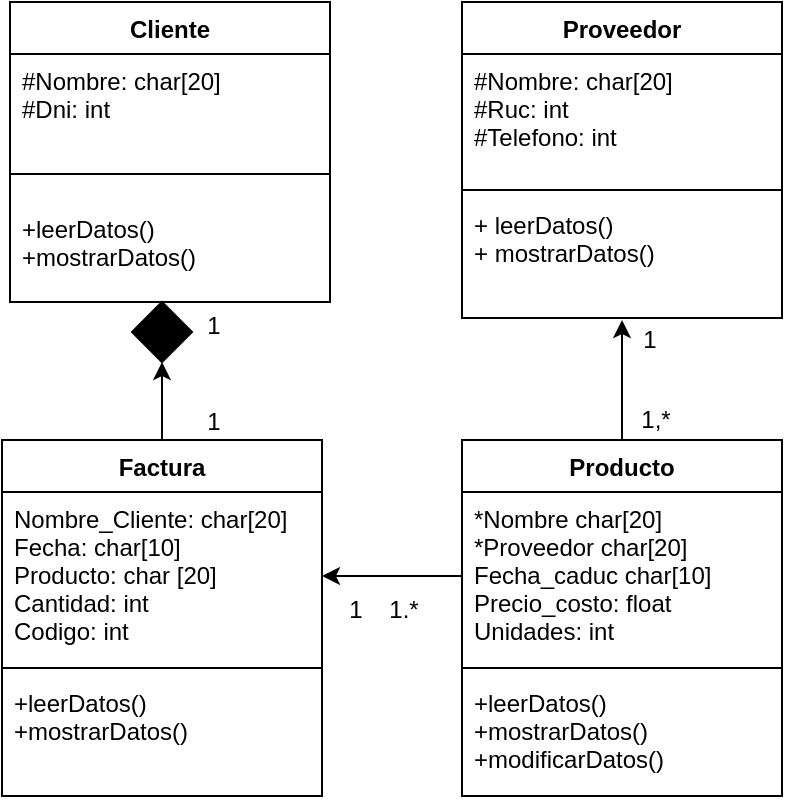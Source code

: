 <mxfile version="14.4.3" type="device"><diagram id="kVDLIZGOPLppm2sbQoKy" name="Page-1"><mxGraphModel dx="942" dy="614" grid="1" gridSize="10" guides="1" tooltips="1" connect="1" arrows="1" fold="1" page="1" pageScale="1" pageWidth="827" pageHeight="1169" math="0" shadow="0"><root><mxCell id="0"/><mxCell id="1" parent="0"/><mxCell id="tWRsa8adTqdtirZex_XT-1" value="Cliente" style="swimlane;fontStyle=1;align=center;verticalAlign=top;childLayout=stackLayout;horizontal=1;startSize=26;horizontalStack=0;resizeParent=1;resizeParentMax=0;resizeLast=0;collapsible=1;marginBottom=0;" parent="1" vertex="1"><mxGeometry x="214" y="280" width="160" height="150" as="geometry"/></mxCell><mxCell id="tWRsa8adTqdtirZex_XT-2" value="#Nombre: char[20]&#10;#Dni: int&#10;&#10;" style="text;strokeColor=none;fillColor=none;align=left;verticalAlign=top;spacingLeft=4;spacingRight=4;overflow=hidden;rotatable=0;points=[[0,0.5],[1,0.5]];portConstraint=eastwest;" parent="tWRsa8adTqdtirZex_XT-1" vertex="1"><mxGeometry y="26" width="160" height="46" as="geometry"/></mxCell><mxCell id="tWRsa8adTqdtirZex_XT-3" value="" style="line;strokeWidth=1;fillColor=none;align=left;verticalAlign=middle;spacingTop=-1;spacingLeft=3;spacingRight=3;rotatable=0;labelPosition=right;points=[];portConstraint=eastwest;" parent="tWRsa8adTqdtirZex_XT-1" vertex="1"><mxGeometry y="72" width="160" height="28" as="geometry"/></mxCell><mxCell id="tWRsa8adTqdtirZex_XT-4" value="+leerDatos()&#10;+mostrarDatos()" style="text;strokeColor=none;fillColor=none;align=left;verticalAlign=top;spacingLeft=4;spacingRight=4;overflow=hidden;rotatable=0;points=[[0,0.5],[1,0.5]];portConstraint=eastwest;" parent="tWRsa8adTqdtirZex_XT-1" vertex="1"><mxGeometry y="100" width="160" height="50" as="geometry"/></mxCell><mxCell id="_oU_sPx9YYRMb7i4Yp6y-6" style="edgeStyle=orthogonalEdgeStyle;rounded=0;orthogonalLoop=1;jettySize=auto;html=1;entryX=0.5;entryY=1.017;entryDx=0;entryDy=0;entryPerimeter=0;" parent="1" source="tWRsa8adTqdtirZex_XT-37" target="tWRsa8adTqdtirZex_XT-62" edge="1"><mxGeometry relative="1" as="geometry"/></mxCell><mxCell id="tWRsa8adTqdtirZex_XT-37" value="Producto" style="swimlane;fontStyle=1;align=center;verticalAlign=top;childLayout=stackLayout;horizontal=1;startSize=26;horizontalStack=0;resizeParent=1;resizeParentMax=0;resizeLast=0;collapsible=1;marginBottom=0;" parent="1" vertex="1"><mxGeometry x="440" y="499" width="160" height="178" as="geometry"/></mxCell><mxCell id="tWRsa8adTqdtirZex_XT-38" value="*Nombre char[20]&#10;*Proveedor char[20]&#10;Fecha_caduc char[10]&#10;Precio_costo: float&#10;Unidades: int" style="text;strokeColor=none;fillColor=none;align=left;verticalAlign=top;spacingLeft=4;spacingRight=4;overflow=hidden;rotatable=0;points=[[0,0.5],[1,0.5]];portConstraint=eastwest;" parent="tWRsa8adTqdtirZex_XT-37" vertex="1"><mxGeometry y="26" width="160" height="84" as="geometry"/></mxCell><mxCell id="tWRsa8adTqdtirZex_XT-39" value="" style="line;strokeWidth=1;fillColor=none;align=left;verticalAlign=middle;spacingTop=-1;spacingLeft=3;spacingRight=3;rotatable=0;labelPosition=right;points=[];portConstraint=eastwest;" parent="tWRsa8adTqdtirZex_XT-37" vertex="1"><mxGeometry y="110" width="160" height="8" as="geometry"/></mxCell><mxCell id="tWRsa8adTqdtirZex_XT-40" value="+leerDatos()&#10;+mostrarDatos()&#10;+modificarDatos()" style="text;strokeColor=none;fillColor=none;align=left;verticalAlign=top;spacingLeft=4;spacingRight=4;overflow=hidden;rotatable=0;points=[[0,0.5],[1,0.5]];portConstraint=eastwest;" parent="tWRsa8adTqdtirZex_XT-37" vertex="1"><mxGeometry y="118" width="160" height="60" as="geometry"/></mxCell><mxCell id="_oU_sPx9YYRMb7i4Yp6y-3" value="" style="edgeStyle=orthogonalEdgeStyle;rounded=0;orthogonalLoop=1;jettySize=auto;html=1;" parent="1" source="tWRsa8adTqdtirZex_XT-42" target="tWRsa8adTqdtirZex_XT-49" edge="1"><mxGeometry relative="1" as="geometry"/></mxCell><mxCell id="tWRsa8adTqdtirZex_XT-42" value="Factura" style="swimlane;fontStyle=1;align=center;verticalAlign=top;childLayout=stackLayout;horizontal=1;startSize=26;horizontalStack=0;resizeParent=1;resizeParentMax=0;resizeLast=0;collapsible=1;marginBottom=0;" parent="1" vertex="1"><mxGeometry x="210" y="499" width="160" height="178" as="geometry"/></mxCell><mxCell id="tWRsa8adTqdtirZex_XT-43" value="Nombre_Cliente: char[20] &#10;Fecha: char[10] &#10;Producto: char [20]&#10;Cantidad: int&#10;Codigo: int&#10; " style="text;strokeColor=none;fillColor=none;align=left;verticalAlign=top;spacingLeft=4;spacingRight=4;overflow=hidden;rotatable=0;points=[[0,0.5],[1,0.5]];portConstraint=eastwest;" parent="tWRsa8adTqdtirZex_XT-42" vertex="1"><mxGeometry y="26" width="160" height="84" as="geometry"/></mxCell><mxCell id="tWRsa8adTqdtirZex_XT-44" value="" style="line;strokeWidth=1;fillColor=none;align=left;verticalAlign=middle;spacingTop=-1;spacingLeft=3;spacingRight=3;rotatable=0;labelPosition=right;points=[];portConstraint=eastwest;" parent="tWRsa8adTqdtirZex_XT-42" vertex="1"><mxGeometry y="110" width="160" height="8" as="geometry"/></mxCell><mxCell id="tWRsa8adTqdtirZex_XT-45" value="+leerDatos()&#10;+mostrarDatos()" style="text;strokeColor=none;fillColor=none;align=left;verticalAlign=top;spacingLeft=4;spacingRight=4;overflow=hidden;rotatable=0;points=[[0,0.5],[1,0.5]];portConstraint=eastwest;" parent="tWRsa8adTqdtirZex_XT-42" vertex="1"><mxGeometry y="118" width="160" height="60" as="geometry"/></mxCell><mxCell id="tWRsa8adTqdtirZex_XT-48" style="edgeStyle=orthogonalEdgeStyle;rounded=0;orthogonalLoop=1;jettySize=auto;html=1;" parent="1" source="tWRsa8adTqdtirZex_XT-38" target="tWRsa8adTqdtirZex_XT-43" edge="1"><mxGeometry relative="1" as="geometry"/></mxCell><mxCell id="tWRsa8adTqdtirZex_XT-50" value="1&amp;nbsp; &amp;nbsp; 1.*" style="text;html=1;strokeColor=none;fillColor=none;align=center;verticalAlign=middle;whiteSpace=wrap;rounded=0;" parent="1" vertex="1"><mxGeometry x="381" y="574" width="40" height="20" as="geometry"/></mxCell><mxCell id="tWRsa8adTqdtirZex_XT-56" value="1" style="text;html=1;strokeColor=none;fillColor=none;align=center;verticalAlign=middle;whiteSpace=wrap;rounded=0;" parent="1" vertex="1"><mxGeometry x="514" y="439" width="40" height="20" as="geometry"/></mxCell><mxCell id="tWRsa8adTqdtirZex_XT-58" value="1,*" style="text;html=1;strokeColor=none;fillColor=none;align=center;verticalAlign=middle;whiteSpace=wrap;rounded=0;" parent="1" vertex="1"><mxGeometry x="517" y="479" width="40" height="20" as="geometry"/></mxCell><mxCell id="tWRsa8adTqdtirZex_XT-59" value="Proveedor" style="swimlane;fontStyle=1;align=center;verticalAlign=top;childLayout=stackLayout;horizontal=1;startSize=26;horizontalStack=0;resizeParent=1;resizeParentMax=0;resizeLast=0;collapsible=1;marginBottom=0;" parent="1" vertex="1"><mxGeometry x="440" y="280" width="160" height="158" as="geometry"/></mxCell><mxCell id="tWRsa8adTqdtirZex_XT-60" value="#Nombre: char[20]&#10;#Ruc: int&#10;#Telefono: int&#10;" style="text;strokeColor=none;fillColor=none;align=left;verticalAlign=top;spacingLeft=4;spacingRight=4;overflow=hidden;rotatable=0;points=[[0,0.5],[1,0.5]];portConstraint=eastwest;" parent="tWRsa8adTqdtirZex_XT-59" vertex="1"><mxGeometry y="26" width="160" height="64" as="geometry"/></mxCell><mxCell id="tWRsa8adTqdtirZex_XT-61" value="" style="line;strokeWidth=1;fillColor=none;align=left;verticalAlign=middle;spacingTop=-1;spacingLeft=3;spacingRight=3;rotatable=0;labelPosition=right;points=[];portConstraint=eastwest;" parent="tWRsa8adTqdtirZex_XT-59" vertex="1"><mxGeometry y="90" width="160" height="8" as="geometry"/></mxCell><mxCell id="tWRsa8adTqdtirZex_XT-62" value="+ leerDatos() &#10;+ mostrarDatos() " style="text;strokeColor=none;fillColor=none;align=left;verticalAlign=top;spacingLeft=4;spacingRight=4;overflow=hidden;rotatable=0;points=[[0,0.5],[1,0.5]];portConstraint=eastwest;" parent="tWRsa8adTqdtirZex_XT-59" vertex="1"><mxGeometry y="98" width="160" height="60" as="geometry"/></mxCell><mxCell id="9UP6f_OJ2cQAqGBGVXe--1" value="1" style="text;html=1;strokeColor=none;fillColor=none;align=center;verticalAlign=middle;whiteSpace=wrap;rounded=0;" parent="1" vertex="1"><mxGeometry x="296" y="480" width="40" height="20" as="geometry"/></mxCell><mxCell id="9UP6f_OJ2cQAqGBGVXe--4" value="1" style="text;html=1;strokeColor=none;fillColor=none;align=center;verticalAlign=middle;whiteSpace=wrap;rounded=0;" parent="1" vertex="1"><mxGeometry x="296" y="432" width="40" height="20" as="geometry"/></mxCell><mxCell id="tWRsa8adTqdtirZex_XT-49" value="" style="rhombus;whiteSpace=wrap;html=1;fillColor=#000000;" parent="1" vertex="1"><mxGeometry x="275" y="430" width="30" height="30" as="geometry"/></mxCell></root></mxGraphModel></diagram></mxfile>
